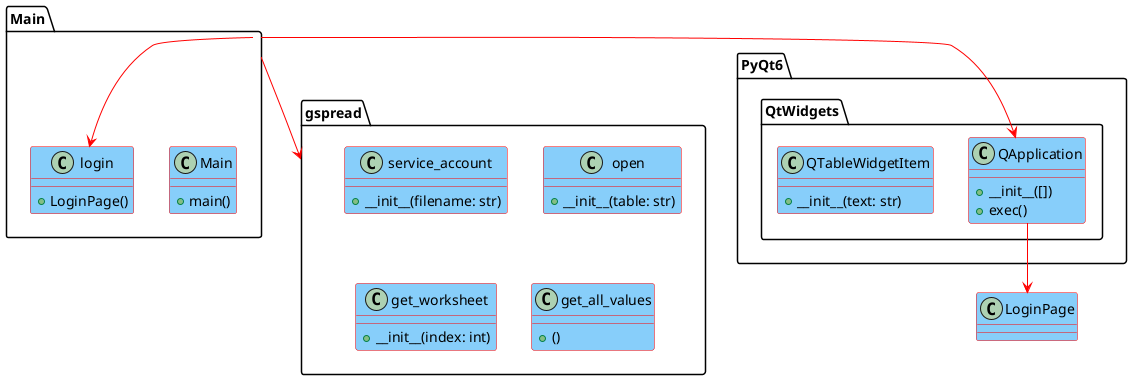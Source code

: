 @startuml

skinparam class {
    BackgroundColor LightSkyBlue
}

skinparam classBorder {
    Color red
}

skinparam arrowColor red

package "Main" {
    class "Main" {
        + main()
    }

    class "login" {
        + LoginPage()
    }
}

package "gspread" {
    class "service_account" {
        + __init__(filename: str)
    }

    class "open" {
        + __init__(table: str)
    }

    class "get_worksheet" {
        + __init__(index: int)
    }

    class "get_all_values" {
        + ()
    }
}

package "PyQt6.QtWidgets" {
    class "QApplication" {
        + __init__([])
        + exec()
    }

    class "QTableWidgetItem" {
        + __init__(text: str)
    }
}

Main --> login
Main --> gspread
Main --> QApplication
QApplication --> LoginPage

@enduml
